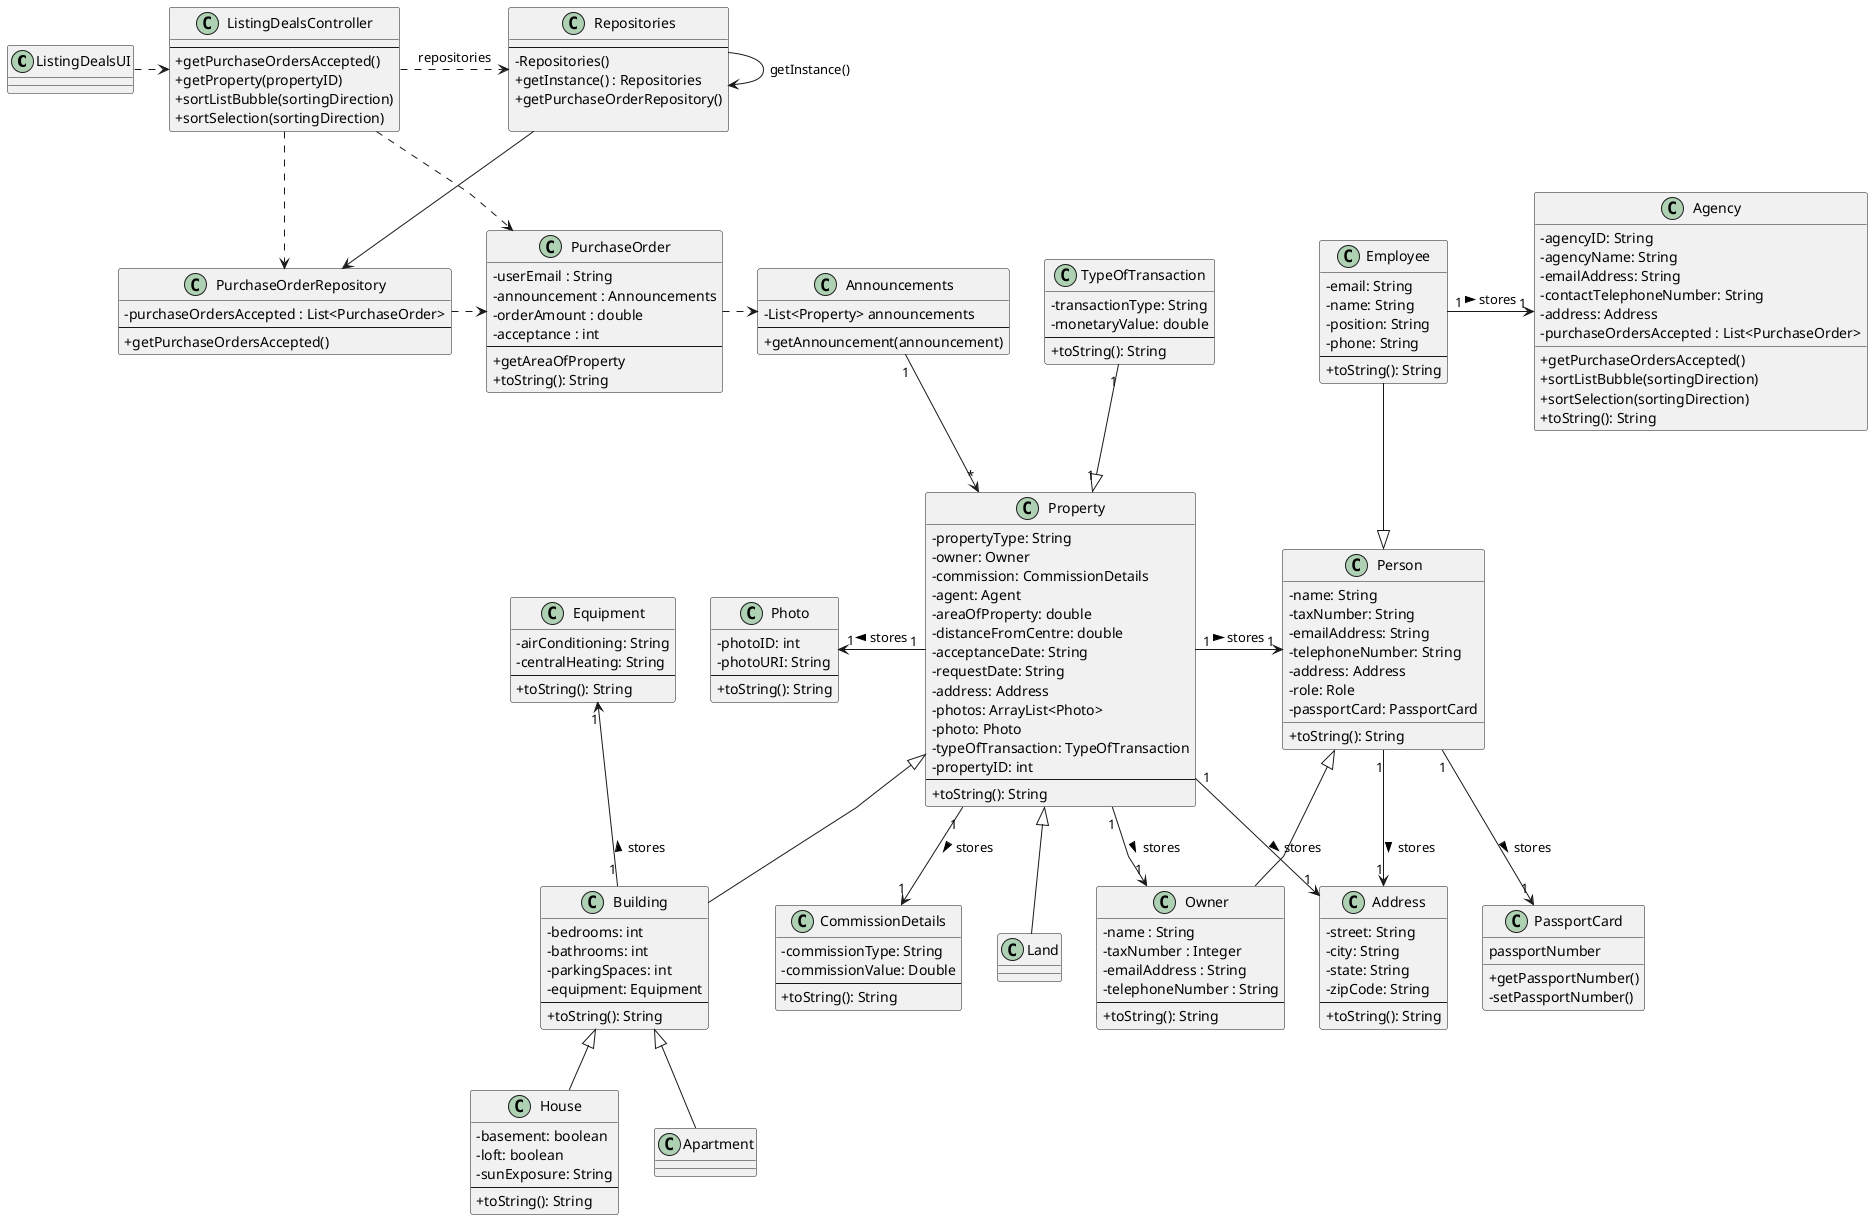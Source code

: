 @startuml
'skinparam monochrome true
skinparam packageStyle rectangle
skinparam shadowing false
skinparam linetype polyline
'skinparam linetype orto

skinparam classAttributeIconSize 0

'left to right direction


class ListingDealsUI {

}

class PurchaseOrderRepository{
    - purchaseOrdersAccepted : List<PurchaseOrder>
    ---
    +getPurchaseOrdersAccepted()
}

class ListingDealsController {
    ---
    +getPurchaseOrdersAccepted()
    +getProperty(propertyID)
    +sortListBubble(sortingDirection)
    +sortSelection(sortingDirection)
}

class Repositories {
    ---
    - Repositories()
    +getInstance() : Repositories
    +getPurchaseOrderRepository()

}

class PurchaseOrder{
    - userEmail : String
    - announcement : Announcements
    - orderAmount : double
    - acceptance : int
    ---
'    +PurchaseOrder(userEmail, propertyID, orderAmount, acceptance)
'    +getUser
'    +getOrderAmount
'    +getAcceptance
    +getAreaOfProperty
'    +setUser
'    +setAnnouncementID
'    +setOrderAmount
'    +setAcceptance
    +toString(): String
}

class Announcements {
    -List<Property> announcements
    ---
    +getAnnouncement(announcement)
}

class Property {
    - propertyType: String
    - owner: Owner
    - commission: CommissionDetails
    - agent: Agent
    - areaOfProperty: double
    - distanceFromCentre: double
    - acceptanceDate: String
    - requestDate: String
    - address: Address
    - photos: ArrayList<Photo>
    - photo: Photo
    - typeOfTransaction: TypeOfTransaction
    - propertyID: int
    ---
'    + setCommissionDetails(commission: CommissionDetails): void
'    + setPropertyType(propertyType: String): void
'    + setAgent(agent: Agent): void
'    + getAgent(): Agent
'    + getDistanceFromCentre(): double
'    + setDistanceFromCentre(distanceFromCentre: double): void
'    + getAreaOfProperty(): double
'    + setAreaOfProperty(areaOfProperty: double): void
'    + getAcceptanceDate(): String
'    + setAcceptanceDate(acceptanceDate: String): void
'    + getRequestDate(): String
'    + setRequestDate(requestDate: String): void
'    + getAddress(): Address
'    + getPropertyID(): int
'    + getPropertyType(): String
'    + setAddress(address: Address): void
'    + getPhoto(): Photo
'    + setPhoto(photoURI: String): void
'    + getTypeOfTransaction(): TypeOfTransaction
'    + setTypeOfTransaction(transactionType: String, monetaryValue: double): void
'    + IsListed(property: Property): boolean
    + toString(): String
'    + setAddres(street: String, city: String, state: String, zipCode: String): void
}

class CommissionDetails {
  - commissionType: String
  - commissionValue: Double
  --
  + toString(): String
'  + getCommissionValue(): Double
'  + getCommissionType(): String
}

class TypeOfTransaction {
  - transactionType: String
  - monetaryValue: double
  --
'  + getTransactionType(): String
'  + setTransactionType(transactionType: String): void
'  + getMonetaryValue(): double
'  + setMonetaryValue(monetaryValue: double): void
  + toString(): String
}

class Address {
  - street: String
  - city: String
  - state: String
  - zipCode: String
  --
'  + getStreet(): String
'  + setStreet(street: String): void
'  + getCity(): String
'  + setCity(city: String): void
'  + getState(): String
'  + setState(state: String): void
'  + getZipCode(): String
'  + setZipCode(zipCode: String): void
  + toString(): String
'  + equals(address2: Address): boolean
}

class Photo {
  - photoID: int
  - photoURI: String
  --
'  + getPhotoID(): int
'  + setPhotoID(photoID: int): void
'  + getPhotoURI(): String
'  + setPhotoURI(photoURI: String): void
  + toString(): String
}

class Building {
  - bedrooms: int
  - bathrooms: int
  - parkingSpaces: int
  - equipment: Equipment
  --
'  + getBathrooms(): int
'  + setBathrooms(bathrooms: int): void
'  + getBedrooms(): int
'  + setBedrooms(bedrooms: int): void
'  + getParkingSpaces(): int
'  + setParkingSpaces(parkingSpaces: int): void
  + toString(): String
}

class Equipment {
    - airConditioning: String
    - centralHeating: String
    ---
'    + getAirConditioning(): String
'    + getCentralHeating(): String
'    + setAirConditioning(airConditioning: String): void
'    + setCentralHeating(centralHeating: String): void
    + toString(): String
}

class House {
  - basement: boolean
  - loft: boolean
  - sunExposure: String
  --
'  + setBasement(basement: boolean): void
'  + getBasement(): boolean
'  + setLoft(loft: boolean): void
'  + getLoft(): boolean
'  + getSunExposure(): String
'  + setSunExposure(sunExposure: String): void
  + toString(): String
}



class Owner{
    - name : String
    - taxNumber : Integer
    - emailAddress : String
    - telephoneNumber : String
    ---
'    +getTelephoneNumber()
'    +getEmailAddress()
'    +getTaxNumber()
'    +getName()
'    -setTelephoneNumber()
'    -setEmailAddress()
'    -setTaxNumber()
'    -setName()
    +toString(): String
}

class Land{}

class PassportCard{
    passportNumber

    +getPassportNumber()
    -setPassportNumber()
}

class Apartment{}

class Agency {
    - agencyID: String
    - agencyName: String
    - emailAddress: String
    - contactTelephoneNumber: String
    - address: Address
    - purchaseOrdersAccepted : List<PurchaseOrder>
'    + getAgencyID(): String
'    + setAgencyID(agencyID: String): void
'    + getAgencyName(): String
'    + setAgencyName(agencyName: String): void
'    + getEmailAddress(): String
'    + setEmailAddress(emailAddress: String): void
'    + getContactTelephoneNumber(): String
'    + setContactTelephoneNumber(contactTelephoneNumber: String): void
'    + getAddress(): Address
'    + setAddress(address: Address): void
    +getPurchaseOrdersAccepted()
    +sortListBubble(sortingDirection)
    +sortSelection(sortingDirection)
    + toString(): String
}

class Employee {
    - email: String
    - name: String
    - position: String
    - phone: String
    ---
'    + Employee(email: String)
'    + equals(o: Object): boolean
'    + hashCode(): int
'    + hasEmail(email: String): boolean
'    + clone(): Employee
    + toString(): String
}


class Person {
    - name: String
    - taxNumber: String
    - emailAddress: String
    - telephoneNumber: String
    - address: Address
    - role: Role
    - passportCard: PassportCard
'    + getName(): String
'    + setName(name: String): void
'    + getTaxNumber(): String
'    + setTaxNumber(taxNumber: String): void
'    + getEmailAddress(): String
'    + setEmailAddress(emailAddress: String): void
'    + getTelephoneNumber(): String
'    + setTelephoneNumber(telephoneNumber: String): void
'    + getAddress(): Address
'    + setAddress(address: Address): void
'    + getRole(): Role
'    + setRole(role: Role): void
'    + getPassportCard(): PassportCard
'    + setPassportCard(passportCard: PassportCard): void
    + toString(): String
}


ListingDealsUI .> ListingDealsController

ListingDealsController ..> PurchaseOrder
ListingDealsController .> Repositories :repositories
ListingDealsController ..> PurchaseOrderRepository

PurchaseOrderRepository .> PurchaseOrder

PurchaseOrder .> Announcements

Repositories --> PurchaseOrderRepository
Repositories -> Repositories : getInstance()


Employee --|> Person
Person <|- Owner
Employee "1" -> "1" Agency : stores >

Property "1" -> "1" Person : stores >
Announcements "1" -down-> "*" Property
Property <|-- Land
TypeOfTransaction "1"  --|> "1" Property
Property "1" --> "1" Owner : stores >
Property "1" --> "1" Address : stores >
Person "1" --> "1" Address : stores >
Property "1" --> "1" CommissionDetails : stores >
Equipment "1" <-- "1" Building : stores <
Photo "1" <- "1" Property : stores <
Person "1" --> "1" PassportCard : stores >
Property <|-- Building
Building <|-- House
Building <|-- Apartment


@enduml